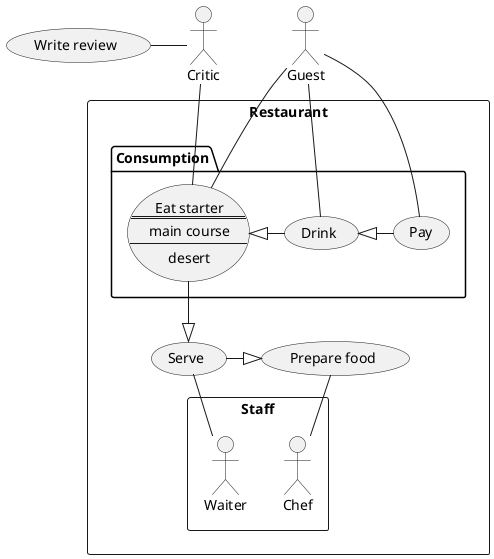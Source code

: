 @startuml usecases_test

'uncomment the next line to change the direction
'left to right direction

actor Guest
actor Critic
'add hidden relation to organize nicely
Critic -[hidden] Guest
'group use cases (optional)
rectangle Restaurant {
    'another optioal grouping
    package Consumption {
        'complex use case definition with delimiters
        usecase Eat as "Eat starter
        ==
        main course
        --
        desert
        "
        'simple use case
        (Drink)
        'define extention action (horizontal)
        Eat <|- Drink
        (Pay)
        Drink <|- Pay
    }
    usecase Prepare as "Prepare food"
    (Serve)
    'addd vertical extention action
    Eat --|> Serve
    Serve -|> Prepare
    'create group of participants
    rectangle Staff {
        actor Chef
        actor Waiter
    }
}
'define actor - use case relations (vertical)

Guest -- Eat
Guest -- Drink
Guest -- Pay

Critic -- Eat

Serve -- Waiter
Prepare -- Chef

'add more use cases

usecase Review as "Write review"

'define horizontal relation
Review - Critic

@enduml